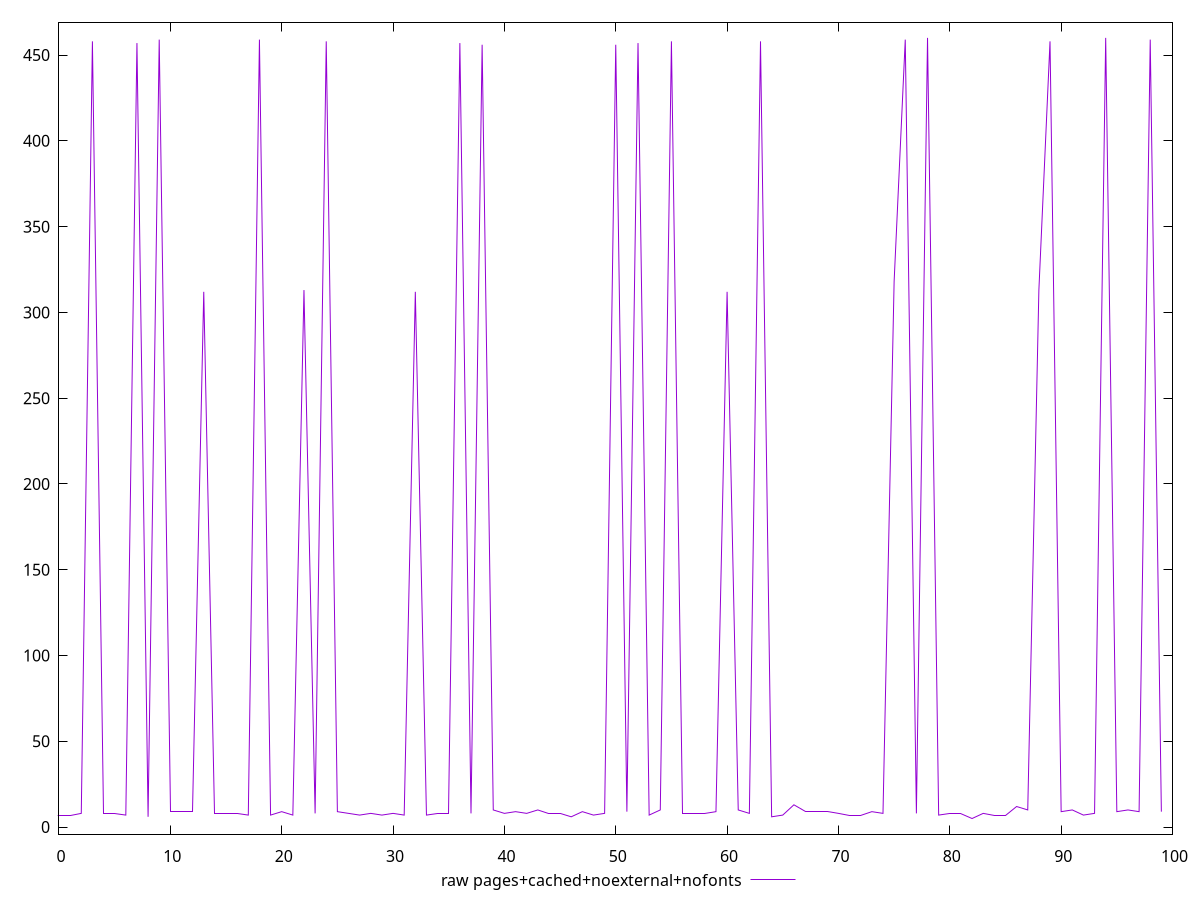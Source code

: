 $_rawPagesCachedNoexternalNofonts <<EOF
7
7
8
458
8
8
7
457
6
459
9
9
9
312
8
8
8
7
459
7
9
7
313
8
458
9
8
7
8
7
8
7
312
7
8
8
457
8
456
10
8
9
8
10
8
8
6
9
7
8
456
9
457
7
10
458
8
8
8
9
312
10
8
458
6
7
13
9
9
9
8
7
7
9
8
318
459
8
460
7
8
8
5
8
7
7
12
10
313
458
9
10
7
8
460
9
10
9
459
9
EOF
set key outside below
set terminal pngcairo
set output "report_00005_2020-11-02T22-26-11.212Z/render-blocking-resources/pages+cached+noexternal+nofonts//raw.png"
set yrange [-4.1:469.1]
plot $_rawPagesCachedNoexternalNofonts title "raw pages+cached+noexternal+nofonts" with line ,